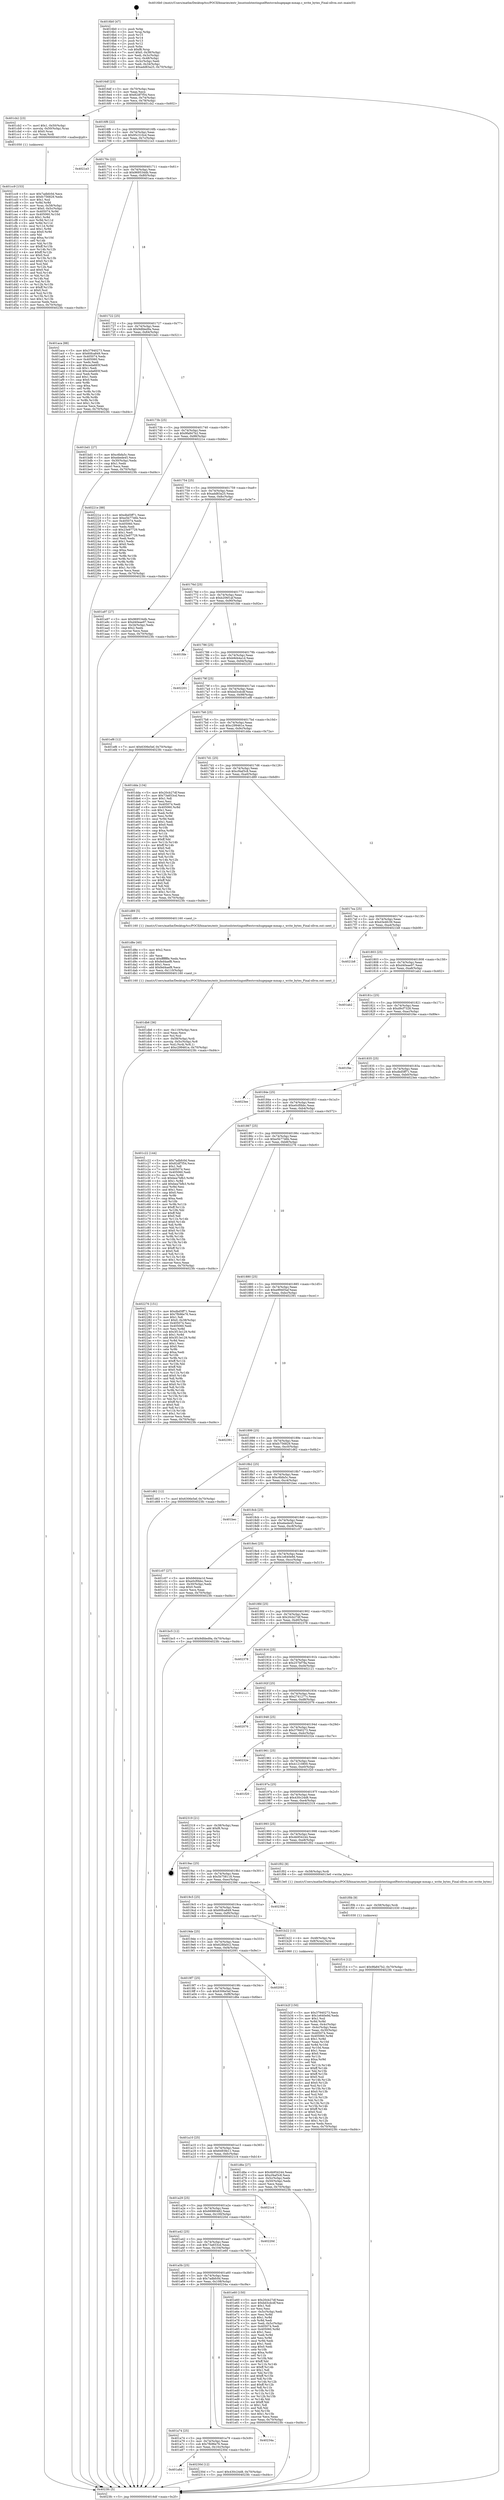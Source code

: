 digraph "0x4016b0" {
  label = "0x4016b0 (/mnt/c/Users/mathe/Desktop/tcc/POCII/binaries/extr_linuxtoolstestingselftestsvmhugepage-mmap.c_write_bytes_Final-ollvm.out::main(0))"
  labelloc = "t"
  node[shape=record]

  Entry [label="",width=0.3,height=0.3,shape=circle,fillcolor=black,style=filled]
  "0x4016df" [label="{
     0x4016df [23]\l
     | [instrs]\l
     &nbsp;&nbsp;0x4016df \<+3\>: mov -0x70(%rbp),%eax\l
     &nbsp;&nbsp;0x4016e2 \<+2\>: mov %eax,%ecx\l
     &nbsp;&nbsp;0x4016e4 \<+6\>: sub $0x82df7f54,%ecx\l
     &nbsp;&nbsp;0x4016ea \<+3\>: mov %eax,-0x74(%rbp)\l
     &nbsp;&nbsp;0x4016ed \<+3\>: mov %ecx,-0x78(%rbp)\l
     &nbsp;&nbsp;0x4016f0 \<+6\>: je 0000000000401cb2 \<main+0x602\>\l
  }"]
  "0x401cb2" [label="{
     0x401cb2 [23]\l
     | [instrs]\l
     &nbsp;&nbsp;0x401cb2 \<+7\>: movl $0x1,-0x50(%rbp)\l
     &nbsp;&nbsp;0x401cb9 \<+4\>: movslq -0x50(%rbp),%rax\l
     &nbsp;&nbsp;0x401cbd \<+4\>: shl $0x0,%rax\l
     &nbsp;&nbsp;0x401cc1 \<+3\>: mov %rax,%rdi\l
     &nbsp;&nbsp;0x401cc4 \<+5\>: call 0000000000401050 \<malloc@plt\>\l
     | [calls]\l
     &nbsp;&nbsp;0x401050 \{1\} (unknown)\l
  }"]
  "0x4016f6" [label="{
     0x4016f6 [22]\l
     | [instrs]\l
     &nbsp;&nbsp;0x4016f6 \<+5\>: jmp 00000000004016fb \<main+0x4b\>\l
     &nbsp;&nbsp;0x4016fb \<+3\>: mov -0x74(%rbp),%eax\l
     &nbsp;&nbsp;0x4016fe \<+5\>: sub $0x95c310cd,%eax\l
     &nbsp;&nbsp;0x401703 \<+3\>: mov %eax,-0x7c(%rbp)\l
     &nbsp;&nbsp;0x401706 \<+6\>: je 00000000004021e3 \<main+0xb33\>\l
  }"]
  Exit [label="",width=0.3,height=0.3,shape=circle,fillcolor=black,style=filled,peripheries=2]
  "0x4021e3" [label="{
     0x4021e3\l
  }", style=dashed]
  "0x40170c" [label="{
     0x40170c [22]\l
     | [instrs]\l
     &nbsp;&nbsp;0x40170c \<+5\>: jmp 0000000000401711 \<main+0x61\>\l
     &nbsp;&nbsp;0x401711 \<+3\>: mov -0x74(%rbp),%eax\l
     &nbsp;&nbsp;0x401714 \<+5\>: sub $0x969534db,%eax\l
     &nbsp;&nbsp;0x401719 \<+3\>: mov %eax,-0x80(%rbp)\l
     &nbsp;&nbsp;0x40171c \<+6\>: je 0000000000401aca \<main+0x41a\>\l
  }"]
  "0x401a8d" [label="{
     0x401a8d\l
  }", style=dashed]
  "0x401aca" [label="{
     0x401aca [88]\l
     | [instrs]\l
     &nbsp;&nbsp;0x401aca \<+5\>: mov $0x37940273,%eax\l
     &nbsp;&nbsp;0x401acf \<+5\>: mov $0x60fca849,%ecx\l
     &nbsp;&nbsp;0x401ad4 \<+7\>: mov 0x405074,%edx\l
     &nbsp;&nbsp;0x401adb \<+7\>: mov 0x405060,%esi\l
     &nbsp;&nbsp;0x401ae2 \<+2\>: mov %edx,%edi\l
     &nbsp;&nbsp;0x401ae4 \<+6\>: add $0xceda665f,%edi\l
     &nbsp;&nbsp;0x401aea \<+3\>: sub $0x1,%edi\l
     &nbsp;&nbsp;0x401aed \<+6\>: sub $0xceda665f,%edi\l
     &nbsp;&nbsp;0x401af3 \<+3\>: imul %edi,%edx\l
     &nbsp;&nbsp;0x401af6 \<+3\>: and $0x1,%edx\l
     &nbsp;&nbsp;0x401af9 \<+3\>: cmp $0x0,%edx\l
     &nbsp;&nbsp;0x401afc \<+4\>: sete %r8b\l
     &nbsp;&nbsp;0x401b00 \<+3\>: cmp $0xa,%esi\l
     &nbsp;&nbsp;0x401b03 \<+4\>: setl %r9b\l
     &nbsp;&nbsp;0x401b07 \<+3\>: mov %r8b,%r10b\l
     &nbsp;&nbsp;0x401b0a \<+3\>: and %r9b,%r10b\l
     &nbsp;&nbsp;0x401b0d \<+3\>: xor %r9b,%r8b\l
     &nbsp;&nbsp;0x401b10 \<+3\>: or %r8b,%r10b\l
     &nbsp;&nbsp;0x401b13 \<+4\>: test $0x1,%r10b\l
     &nbsp;&nbsp;0x401b17 \<+3\>: cmovne %ecx,%eax\l
     &nbsp;&nbsp;0x401b1a \<+3\>: mov %eax,-0x70(%rbp)\l
     &nbsp;&nbsp;0x401b1d \<+5\>: jmp 00000000004023fc \<main+0xd4c\>\l
  }"]
  "0x401722" [label="{
     0x401722 [25]\l
     | [instrs]\l
     &nbsp;&nbsp;0x401722 \<+5\>: jmp 0000000000401727 \<main+0x77\>\l
     &nbsp;&nbsp;0x401727 \<+3\>: mov -0x74(%rbp),%eax\l
     &nbsp;&nbsp;0x40172a \<+5\>: sub $0x9dfded9a,%eax\l
     &nbsp;&nbsp;0x40172f \<+6\>: mov %eax,-0x84(%rbp)\l
     &nbsp;&nbsp;0x401735 \<+6\>: je 0000000000401bd1 \<main+0x521\>\l
  }"]
  "0x40230d" [label="{
     0x40230d [12]\l
     | [instrs]\l
     &nbsp;&nbsp;0x40230d \<+7\>: movl $0x430c24d8,-0x70(%rbp)\l
     &nbsp;&nbsp;0x402314 \<+5\>: jmp 00000000004023fc \<main+0xd4c\>\l
  }"]
  "0x401bd1" [label="{
     0x401bd1 [27]\l
     | [instrs]\l
     &nbsp;&nbsp;0x401bd1 \<+5\>: mov $0xc6bfa5c,%eax\l
     &nbsp;&nbsp;0x401bd6 \<+5\>: mov $0xebede45,%ecx\l
     &nbsp;&nbsp;0x401bdb \<+3\>: mov -0x30(%rbp),%edx\l
     &nbsp;&nbsp;0x401bde \<+3\>: cmp $0x1,%edx\l
     &nbsp;&nbsp;0x401be1 \<+3\>: cmovl %ecx,%eax\l
     &nbsp;&nbsp;0x401be4 \<+3\>: mov %eax,-0x70(%rbp)\l
     &nbsp;&nbsp;0x401be7 \<+5\>: jmp 00000000004023fc \<main+0xd4c\>\l
  }"]
  "0x40173b" [label="{
     0x40173b [25]\l
     | [instrs]\l
     &nbsp;&nbsp;0x40173b \<+5\>: jmp 0000000000401740 \<main+0x90\>\l
     &nbsp;&nbsp;0x401740 \<+3\>: mov -0x74(%rbp),%eax\l
     &nbsp;&nbsp;0x401743 \<+5\>: sub $0x9fa847b2,%eax\l
     &nbsp;&nbsp;0x401748 \<+6\>: mov %eax,-0x88(%rbp)\l
     &nbsp;&nbsp;0x40174e \<+6\>: je 000000000040221e \<main+0xb6e\>\l
  }"]
  "0x401a74" [label="{
     0x401a74 [25]\l
     | [instrs]\l
     &nbsp;&nbsp;0x401a74 \<+5\>: jmp 0000000000401a79 \<main+0x3c9\>\l
     &nbsp;&nbsp;0x401a79 \<+3\>: mov -0x74(%rbp),%eax\l
     &nbsp;&nbsp;0x401a7c \<+5\>: sub $0x7fb96e76,%eax\l
     &nbsp;&nbsp;0x401a81 \<+6\>: mov %eax,-0x10c(%rbp)\l
     &nbsp;&nbsp;0x401a87 \<+6\>: je 000000000040230d \<main+0xc5d\>\l
  }"]
  "0x40221e" [label="{
     0x40221e [88]\l
     | [instrs]\l
     &nbsp;&nbsp;0x40221e \<+5\>: mov $0xdbd5ff71,%eax\l
     &nbsp;&nbsp;0x402223 \<+5\>: mov $0xe5b7746b,%ecx\l
     &nbsp;&nbsp;0x402228 \<+7\>: mov 0x405074,%edx\l
     &nbsp;&nbsp;0x40222f \<+7\>: mov 0x405060,%esi\l
     &nbsp;&nbsp;0x402236 \<+2\>: mov %edx,%edi\l
     &nbsp;&nbsp;0x402238 \<+6\>: sub $0x23e97729,%edi\l
     &nbsp;&nbsp;0x40223e \<+3\>: sub $0x1,%edi\l
     &nbsp;&nbsp;0x402241 \<+6\>: add $0x23e97729,%edi\l
     &nbsp;&nbsp;0x402247 \<+3\>: imul %edi,%edx\l
     &nbsp;&nbsp;0x40224a \<+3\>: and $0x1,%edx\l
     &nbsp;&nbsp;0x40224d \<+3\>: cmp $0x0,%edx\l
     &nbsp;&nbsp;0x402250 \<+4\>: sete %r8b\l
     &nbsp;&nbsp;0x402254 \<+3\>: cmp $0xa,%esi\l
     &nbsp;&nbsp;0x402257 \<+4\>: setl %r9b\l
     &nbsp;&nbsp;0x40225b \<+3\>: mov %r8b,%r10b\l
     &nbsp;&nbsp;0x40225e \<+3\>: and %r9b,%r10b\l
     &nbsp;&nbsp;0x402261 \<+3\>: xor %r9b,%r8b\l
     &nbsp;&nbsp;0x402264 \<+3\>: or %r8b,%r10b\l
     &nbsp;&nbsp;0x402267 \<+4\>: test $0x1,%r10b\l
     &nbsp;&nbsp;0x40226b \<+3\>: cmovne %ecx,%eax\l
     &nbsp;&nbsp;0x40226e \<+3\>: mov %eax,-0x70(%rbp)\l
     &nbsp;&nbsp;0x402271 \<+5\>: jmp 00000000004023fc \<main+0xd4c\>\l
  }"]
  "0x401754" [label="{
     0x401754 [25]\l
     | [instrs]\l
     &nbsp;&nbsp;0x401754 \<+5\>: jmp 0000000000401759 \<main+0xa9\>\l
     &nbsp;&nbsp;0x401759 \<+3\>: mov -0x74(%rbp),%eax\l
     &nbsp;&nbsp;0x40175c \<+5\>: sub $0xadd83a25,%eax\l
     &nbsp;&nbsp;0x401761 \<+6\>: mov %eax,-0x8c(%rbp)\l
     &nbsp;&nbsp;0x401767 \<+6\>: je 0000000000401a97 \<main+0x3e7\>\l
  }"]
  "0x40234a" [label="{
     0x40234a\l
  }", style=dashed]
  "0x401a97" [label="{
     0x401a97 [27]\l
     | [instrs]\l
     &nbsp;&nbsp;0x401a97 \<+5\>: mov $0x969534db,%eax\l
     &nbsp;&nbsp;0x401a9c \<+5\>: mov $0xd40eae97,%ecx\l
     &nbsp;&nbsp;0x401aa1 \<+3\>: mov -0x34(%rbp),%edx\l
     &nbsp;&nbsp;0x401aa4 \<+3\>: cmp $0x2,%edx\l
     &nbsp;&nbsp;0x401aa7 \<+3\>: cmovne %ecx,%eax\l
     &nbsp;&nbsp;0x401aaa \<+3\>: mov %eax,-0x70(%rbp)\l
     &nbsp;&nbsp;0x401aad \<+5\>: jmp 00000000004023fc \<main+0xd4c\>\l
  }"]
  "0x40176d" [label="{
     0x40176d [25]\l
     | [instrs]\l
     &nbsp;&nbsp;0x40176d \<+5\>: jmp 0000000000401772 \<main+0xc2\>\l
     &nbsp;&nbsp;0x401772 \<+3\>: mov -0x74(%rbp),%eax\l
     &nbsp;&nbsp;0x401775 \<+5\>: sub $0xb206f1af,%eax\l
     &nbsp;&nbsp;0x40177a \<+6\>: mov %eax,-0x90(%rbp)\l
     &nbsp;&nbsp;0x401780 \<+6\>: je 0000000000401fde \<main+0x92e\>\l
  }"]
  "0x4023fc" [label="{
     0x4023fc [5]\l
     | [instrs]\l
     &nbsp;&nbsp;0x4023fc \<+5\>: jmp 00000000004016df \<main+0x2f\>\l
  }"]
  "0x4016b0" [label="{
     0x4016b0 [47]\l
     | [instrs]\l
     &nbsp;&nbsp;0x4016b0 \<+1\>: push %rbp\l
     &nbsp;&nbsp;0x4016b1 \<+3\>: mov %rsp,%rbp\l
     &nbsp;&nbsp;0x4016b4 \<+2\>: push %r15\l
     &nbsp;&nbsp;0x4016b6 \<+2\>: push %r14\l
     &nbsp;&nbsp;0x4016b8 \<+2\>: push %r13\l
     &nbsp;&nbsp;0x4016ba \<+2\>: push %r12\l
     &nbsp;&nbsp;0x4016bc \<+1\>: push %rbx\l
     &nbsp;&nbsp;0x4016bd \<+7\>: sub $0xf8,%rsp\l
     &nbsp;&nbsp;0x4016c4 \<+7\>: movl $0x0,-0x38(%rbp)\l
     &nbsp;&nbsp;0x4016cb \<+3\>: mov %edi,-0x3c(%rbp)\l
     &nbsp;&nbsp;0x4016ce \<+4\>: mov %rsi,-0x48(%rbp)\l
     &nbsp;&nbsp;0x4016d2 \<+3\>: mov -0x3c(%rbp),%edi\l
     &nbsp;&nbsp;0x4016d5 \<+3\>: mov %edi,-0x34(%rbp)\l
     &nbsp;&nbsp;0x4016d8 \<+7\>: movl $0xadd83a25,-0x70(%rbp)\l
  }"]
  "0x401f14" [label="{
     0x401f14 [12]\l
     | [instrs]\l
     &nbsp;&nbsp;0x401f14 \<+7\>: movl $0x9fa847b2,-0x70(%rbp)\l
     &nbsp;&nbsp;0x401f1b \<+5\>: jmp 00000000004023fc \<main+0xd4c\>\l
  }"]
  "0x401fde" [label="{
     0x401fde\l
  }", style=dashed]
  "0x401786" [label="{
     0x401786 [25]\l
     | [instrs]\l
     &nbsp;&nbsp;0x401786 \<+5\>: jmp 000000000040178b \<main+0xdb\>\l
     &nbsp;&nbsp;0x40178b \<+3\>: mov -0x74(%rbp),%eax\l
     &nbsp;&nbsp;0x40178e \<+5\>: sub $0xb9d44a1d,%eax\l
     &nbsp;&nbsp;0x401793 \<+6\>: mov %eax,-0x94(%rbp)\l
     &nbsp;&nbsp;0x401799 \<+6\>: je 0000000000402201 \<main+0xb51\>\l
  }"]
  "0x401f0b" [label="{
     0x401f0b [9]\l
     | [instrs]\l
     &nbsp;&nbsp;0x401f0b \<+4\>: mov -0x58(%rbp),%rdi\l
     &nbsp;&nbsp;0x401f0f \<+5\>: call 0000000000401030 \<free@plt\>\l
     | [calls]\l
     &nbsp;&nbsp;0x401030 \{1\} (unknown)\l
  }"]
  "0x402201" [label="{
     0x402201\l
  }", style=dashed]
  "0x40179f" [label="{
     0x40179f [25]\l
     | [instrs]\l
     &nbsp;&nbsp;0x40179f \<+5\>: jmp 00000000004017a4 \<main+0xf4\>\l
     &nbsp;&nbsp;0x4017a4 \<+3\>: mov -0x74(%rbp),%eax\l
     &nbsp;&nbsp;0x4017a7 \<+5\>: sub $0xbd3cdcdf,%eax\l
     &nbsp;&nbsp;0x4017ac \<+6\>: mov %eax,-0x98(%rbp)\l
     &nbsp;&nbsp;0x4017b2 \<+6\>: je 0000000000401ef6 \<main+0x846\>\l
  }"]
  "0x401a5b" [label="{
     0x401a5b [25]\l
     | [instrs]\l
     &nbsp;&nbsp;0x401a5b \<+5\>: jmp 0000000000401a60 \<main+0x3b0\>\l
     &nbsp;&nbsp;0x401a60 \<+3\>: mov -0x74(%rbp),%eax\l
     &nbsp;&nbsp;0x401a63 \<+5\>: sub $0x7adbfc0d,%eax\l
     &nbsp;&nbsp;0x401a68 \<+6\>: mov %eax,-0x108(%rbp)\l
     &nbsp;&nbsp;0x401a6e \<+6\>: je 000000000040234a \<main+0xc9a\>\l
  }"]
  "0x401ef6" [label="{
     0x401ef6 [12]\l
     | [instrs]\l
     &nbsp;&nbsp;0x401ef6 \<+7\>: movl $0x6306e5ef,-0x70(%rbp)\l
     &nbsp;&nbsp;0x401efd \<+5\>: jmp 00000000004023fc \<main+0xd4c\>\l
  }"]
  "0x4017b8" [label="{
     0x4017b8 [25]\l
     | [instrs]\l
     &nbsp;&nbsp;0x4017b8 \<+5\>: jmp 00000000004017bd \<main+0x10d\>\l
     &nbsp;&nbsp;0x4017bd \<+3\>: mov -0x74(%rbp),%eax\l
     &nbsp;&nbsp;0x4017c0 \<+5\>: sub $0xc299461e,%eax\l
     &nbsp;&nbsp;0x4017c5 \<+6\>: mov %eax,-0x9c(%rbp)\l
     &nbsp;&nbsp;0x4017cb \<+6\>: je 0000000000401dda \<main+0x72a\>\l
  }"]
  "0x401e60" [label="{
     0x401e60 [150]\l
     | [instrs]\l
     &nbsp;&nbsp;0x401e60 \<+5\>: mov $0x20cb27df,%eax\l
     &nbsp;&nbsp;0x401e65 \<+5\>: mov $0xbd3cdcdf,%ecx\l
     &nbsp;&nbsp;0x401e6a \<+2\>: mov $0x1,%dl\l
     &nbsp;&nbsp;0x401e6c \<+2\>: xor %esi,%esi\l
     &nbsp;&nbsp;0x401e6e \<+3\>: mov -0x5c(%rbp),%edi\l
     &nbsp;&nbsp;0x401e71 \<+3\>: mov %esi,%r8d\l
     &nbsp;&nbsp;0x401e74 \<+4\>: sub $0x1,%r8d\l
     &nbsp;&nbsp;0x401e78 \<+3\>: sub %r8d,%edi\l
     &nbsp;&nbsp;0x401e7b \<+3\>: mov %edi,-0x5c(%rbp)\l
     &nbsp;&nbsp;0x401e7e \<+7\>: mov 0x405074,%edi\l
     &nbsp;&nbsp;0x401e85 \<+8\>: mov 0x405060,%r8d\l
     &nbsp;&nbsp;0x401e8d \<+3\>: sub $0x1,%esi\l
     &nbsp;&nbsp;0x401e90 \<+3\>: mov %edi,%r9d\l
     &nbsp;&nbsp;0x401e93 \<+3\>: add %esi,%r9d\l
     &nbsp;&nbsp;0x401e96 \<+4\>: imul %r9d,%edi\l
     &nbsp;&nbsp;0x401e9a \<+3\>: and $0x1,%edi\l
     &nbsp;&nbsp;0x401e9d \<+3\>: cmp $0x0,%edi\l
     &nbsp;&nbsp;0x401ea0 \<+4\>: sete %r10b\l
     &nbsp;&nbsp;0x401ea4 \<+4\>: cmp $0xa,%r8d\l
     &nbsp;&nbsp;0x401ea8 \<+4\>: setl %r11b\l
     &nbsp;&nbsp;0x401eac \<+3\>: mov %r10b,%bl\l
     &nbsp;&nbsp;0x401eaf \<+3\>: xor $0xff,%bl\l
     &nbsp;&nbsp;0x401eb2 \<+3\>: mov %r11b,%r14b\l
     &nbsp;&nbsp;0x401eb5 \<+4\>: xor $0xff,%r14b\l
     &nbsp;&nbsp;0x401eb9 \<+3\>: xor $0x1,%dl\l
     &nbsp;&nbsp;0x401ebc \<+3\>: mov %bl,%r15b\l
     &nbsp;&nbsp;0x401ebf \<+4\>: and $0xff,%r15b\l
     &nbsp;&nbsp;0x401ec3 \<+3\>: and %dl,%r10b\l
     &nbsp;&nbsp;0x401ec6 \<+3\>: mov %r14b,%r12b\l
     &nbsp;&nbsp;0x401ec9 \<+4\>: and $0xff,%r12b\l
     &nbsp;&nbsp;0x401ecd \<+3\>: and %dl,%r11b\l
     &nbsp;&nbsp;0x401ed0 \<+3\>: or %r10b,%r15b\l
     &nbsp;&nbsp;0x401ed3 \<+3\>: or %r11b,%r12b\l
     &nbsp;&nbsp;0x401ed6 \<+3\>: xor %r12b,%r15b\l
     &nbsp;&nbsp;0x401ed9 \<+3\>: or %r14b,%bl\l
     &nbsp;&nbsp;0x401edc \<+3\>: xor $0xff,%bl\l
     &nbsp;&nbsp;0x401edf \<+3\>: or $0x1,%dl\l
     &nbsp;&nbsp;0x401ee2 \<+2\>: and %dl,%bl\l
     &nbsp;&nbsp;0x401ee4 \<+3\>: or %bl,%r15b\l
     &nbsp;&nbsp;0x401ee7 \<+4\>: test $0x1,%r15b\l
     &nbsp;&nbsp;0x401eeb \<+3\>: cmovne %ecx,%eax\l
     &nbsp;&nbsp;0x401eee \<+3\>: mov %eax,-0x70(%rbp)\l
     &nbsp;&nbsp;0x401ef1 \<+5\>: jmp 00000000004023fc \<main+0xd4c\>\l
  }"]
  "0x401dda" [label="{
     0x401dda [134]\l
     | [instrs]\l
     &nbsp;&nbsp;0x401dda \<+5\>: mov $0x20cb27df,%eax\l
     &nbsp;&nbsp;0x401ddf \<+5\>: mov $0x73a653cd,%ecx\l
     &nbsp;&nbsp;0x401de4 \<+2\>: mov $0x1,%dl\l
     &nbsp;&nbsp;0x401de6 \<+2\>: xor %esi,%esi\l
     &nbsp;&nbsp;0x401de8 \<+7\>: mov 0x405074,%edi\l
     &nbsp;&nbsp;0x401def \<+8\>: mov 0x405060,%r8d\l
     &nbsp;&nbsp;0x401df7 \<+3\>: sub $0x1,%esi\l
     &nbsp;&nbsp;0x401dfa \<+3\>: mov %edi,%r9d\l
     &nbsp;&nbsp;0x401dfd \<+3\>: add %esi,%r9d\l
     &nbsp;&nbsp;0x401e00 \<+4\>: imul %r9d,%edi\l
     &nbsp;&nbsp;0x401e04 \<+3\>: and $0x1,%edi\l
     &nbsp;&nbsp;0x401e07 \<+3\>: cmp $0x0,%edi\l
     &nbsp;&nbsp;0x401e0a \<+4\>: sete %r10b\l
     &nbsp;&nbsp;0x401e0e \<+4\>: cmp $0xa,%r8d\l
     &nbsp;&nbsp;0x401e12 \<+4\>: setl %r11b\l
     &nbsp;&nbsp;0x401e16 \<+3\>: mov %r10b,%bl\l
     &nbsp;&nbsp;0x401e19 \<+3\>: xor $0xff,%bl\l
     &nbsp;&nbsp;0x401e1c \<+3\>: mov %r11b,%r14b\l
     &nbsp;&nbsp;0x401e1f \<+4\>: xor $0xff,%r14b\l
     &nbsp;&nbsp;0x401e23 \<+3\>: xor $0x0,%dl\l
     &nbsp;&nbsp;0x401e26 \<+3\>: mov %bl,%r15b\l
     &nbsp;&nbsp;0x401e29 \<+4\>: and $0x0,%r15b\l
     &nbsp;&nbsp;0x401e2d \<+3\>: and %dl,%r10b\l
     &nbsp;&nbsp;0x401e30 \<+3\>: mov %r14b,%r12b\l
     &nbsp;&nbsp;0x401e33 \<+4\>: and $0x0,%r12b\l
     &nbsp;&nbsp;0x401e37 \<+3\>: and %dl,%r11b\l
     &nbsp;&nbsp;0x401e3a \<+3\>: or %r10b,%r15b\l
     &nbsp;&nbsp;0x401e3d \<+3\>: or %r11b,%r12b\l
     &nbsp;&nbsp;0x401e40 \<+3\>: xor %r12b,%r15b\l
     &nbsp;&nbsp;0x401e43 \<+3\>: or %r14b,%bl\l
     &nbsp;&nbsp;0x401e46 \<+3\>: xor $0xff,%bl\l
     &nbsp;&nbsp;0x401e49 \<+3\>: or $0x0,%dl\l
     &nbsp;&nbsp;0x401e4c \<+2\>: and %dl,%bl\l
     &nbsp;&nbsp;0x401e4e \<+3\>: or %bl,%r15b\l
     &nbsp;&nbsp;0x401e51 \<+4\>: test $0x1,%r15b\l
     &nbsp;&nbsp;0x401e55 \<+3\>: cmovne %ecx,%eax\l
     &nbsp;&nbsp;0x401e58 \<+3\>: mov %eax,-0x70(%rbp)\l
     &nbsp;&nbsp;0x401e5b \<+5\>: jmp 00000000004023fc \<main+0xd4c\>\l
  }"]
  "0x4017d1" [label="{
     0x4017d1 [25]\l
     | [instrs]\l
     &nbsp;&nbsp;0x4017d1 \<+5\>: jmp 00000000004017d6 \<main+0x126\>\l
     &nbsp;&nbsp;0x4017d6 \<+3\>: mov -0x74(%rbp),%eax\l
     &nbsp;&nbsp;0x4017d9 \<+5\>: sub $0xcf4af3c8,%eax\l
     &nbsp;&nbsp;0x4017de \<+6\>: mov %eax,-0xa0(%rbp)\l
     &nbsp;&nbsp;0x4017e4 \<+6\>: je 0000000000401d89 \<main+0x6d9\>\l
  }"]
  "0x401a42" [label="{
     0x401a42 [25]\l
     | [instrs]\l
     &nbsp;&nbsp;0x401a42 \<+5\>: jmp 0000000000401a47 \<main+0x397\>\l
     &nbsp;&nbsp;0x401a47 \<+3\>: mov -0x74(%rbp),%eax\l
     &nbsp;&nbsp;0x401a4a \<+5\>: sub $0x73a653cd,%eax\l
     &nbsp;&nbsp;0x401a4f \<+6\>: mov %eax,-0x104(%rbp)\l
     &nbsp;&nbsp;0x401a55 \<+6\>: je 0000000000401e60 \<main+0x7b0\>\l
  }"]
  "0x401d89" [label="{
     0x401d89 [5]\l
     | [instrs]\l
     &nbsp;&nbsp;0x401d89 \<+5\>: call 0000000000401160 \<next_i\>\l
     | [calls]\l
     &nbsp;&nbsp;0x401160 \{1\} (/mnt/c/Users/mathe/Desktop/tcc/POCII/binaries/extr_linuxtoolstestingselftestsvmhugepage-mmap.c_write_bytes_Final-ollvm.out::next_i)\l
  }"]
  "0x4017ea" [label="{
     0x4017ea [25]\l
     | [instrs]\l
     &nbsp;&nbsp;0x4017ea \<+5\>: jmp 00000000004017ef \<main+0x13f\>\l
     &nbsp;&nbsp;0x4017ef \<+3\>: mov -0x74(%rbp),%eax\l
     &nbsp;&nbsp;0x4017f2 \<+5\>: sub $0xd3e4fc39,%eax\l
     &nbsp;&nbsp;0x4017f7 \<+6\>: mov %eax,-0xa4(%rbp)\l
     &nbsp;&nbsp;0x4017fd \<+6\>: je 00000000004021b8 \<main+0xb08\>\l
  }"]
  "0x40220d" [label="{
     0x40220d\l
  }", style=dashed]
  "0x4021b8" [label="{
     0x4021b8\l
  }", style=dashed]
  "0x401803" [label="{
     0x401803 [25]\l
     | [instrs]\l
     &nbsp;&nbsp;0x401803 \<+5\>: jmp 0000000000401808 \<main+0x158\>\l
     &nbsp;&nbsp;0x401808 \<+3\>: mov -0x74(%rbp),%eax\l
     &nbsp;&nbsp;0x40180b \<+5\>: sub $0xd40eae97,%eax\l
     &nbsp;&nbsp;0x401810 \<+6\>: mov %eax,-0xa8(%rbp)\l
     &nbsp;&nbsp;0x401816 \<+6\>: je 0000000000401ab2 \<main+0x402\>\l
  }"]
  "0x401a29" [label="{
     0x401a29 [25]\l
     | [instrs]\l
     &nbsp;&nbsp;0x401a29 \<+5\>: jmp 0000000000401a2e \<main+0x37e\>\l
     &nbsp;&nbsp;0x401a2e \<+3\>: mov -0x74(%rbp),%eax\l
     &nbsp;&nbsp;0x401a31 \<+5\>: sub $0x66980482,%eax\l
     &nbsp;&nbsp;0x401a36 \<+6\>: mov %eax,-0x100(%rbp)\l
     &nbsp;&nbsp;0x401a3c \<+6\>: je 000000000040220d \<main+0xb5d\>\l
  }"]
  "0x401ab2" [label="{
     0x401ab2\l
  }", style=dashed]
  "0x40181c" [label="{
     0x40181c [25]\l
     | [instrs]\l
     &nbsp;&nbsp;0x40181c \<+5\>: jmp 0000000000401821 \<main+0x171\>\l
     &nbsp;&nbsp;0x401821 \<+3\>: mov -0x74(%rbp),%eax\l
     &nbsp;&nbsp;0x401824 \<+5\>: sub $0xd9cf7328,%eax\l
     &nbsp;&nbsp;0x401829 \<+6\>: mov %eax,-0xac(%rbp)\l
     &nbsp;&nbsp;0x40182f \<+6\>: je 0000000000401f4e \<main+0x89e\>\l
  }"]
  "0x4021c4" [label="{
     0x4021c4\l
  }", style=dashed]
  "0x401f4e" [label="{
     0x401f4e\l
  }", style=dashed]
  "0x401835" [label="{
     0x401835 [25]\l
     | [instrs]\l
     &nbsp;&nbsp;0x401835 \<+5\>: jmp 000000000040183a \<main+0x18a\>\l
     &nbsp;&nbsp;0x40183a \<+3\>: mov -0x74(%rbp),%eax\l
     &nbsp;&nbsp;0x40183d \<+5\>: sub $0xdbd5ff71,%eax\l
     &nbsp;&nbsp;0x401842 \<+6\>: mov %eax,-0xb0(%rbp)\l
     &nbsp;&nbsp;0x401848 \<+6\>: je 00000000004023ee \<main+0xd3e\>\l
  }"]
  "0x401db6" [label="{
     0x401db6 [36]\l
     | [instrs]\l
     &nbsp;&nbsp;0x401db6 \<+6\>: mov -0x110(%rbp),%ecx\l
     &nbsp;&nbsp;0x401dbc \<+3\>: imul %eax,%ecx\l
     &nbsp;&nbsp;0x401dbf \<+3\>: mov %cl,%sil\l
     &nbsp;&nbsp;0x401dc2 \<+4\>: mov -0x58(%rbp),%rdi\l
     &nbsp;&nbsp;0x401dc6 \<+4\>: movslq -0x5c(%rbp),%r8\l
     &nbsp;&nbsp;0x401dca \<+4\>: mov %sil,(%rdi,%r8,1)\l
     &nbsp;&nbsp;0x401dce \<+7\>: movl $0xc299461e,-0x70(%rbp)\l
     &nbsp;&nbsp;0x401dd5 \<+5\>: jmp 00000000004023fc \<main+0xd4c\>\l
  }"]
  "0x4023ee" [label="{
     0x4023ee\l
  }", style=dashed]
  "0x40184e" [label="{
     0x40184e [25]\l
     | [instrs]\l
     &nbsp;&nbsp;0x40184e \<+5\>: jmp 0000000000401853 \<main+0x1a3\>\l
     &nbsp;&nbsp;0x401853 \<+3\>: mov -0x74(%rbp),%eax\l
     &nbsp;&nbsp;0x401856 \<+5\>: sub $0xe0cf0bbc,%eax\l
     &nbsp;&nbsp;0x40185b \<+6\>: mov %eax,-0xb4(%rbp)\l
     &nbsp;&nbsp;0x401861 \<+6\>: je 0000000000401c22 \<main+0x572\>\l
  }"]
  "0x401d8e" [label="{
     0x401d8e [40]\l
     | [instrs]\l
     &nbsp;&nbsp;0x401d8e \<+5\>: mov $0x2,%ecx\l
     &nbsp;&nbsp;0x401d93 \<+1\>: cltd\l
     &nbsp;&nbsp;0x401d94 \<+2\>: idiv %ecx\l
     &nbsp;&nbsp;0x401d96 \<+6\>: imul $0xfffffffe,%edx,%ecx\l
     &nbsp;&nbsp;0x401d9c \<+6\>: sub $0xfed4aef8,%ecx\l
     &nbsp;&nbsp;0x401da2 \<+3\>: add $0x1,%ecx\l
     &nbsp;&nbsp;0x401da5 \<+6\>: add $0xfed4aef8,%ecx\l
     &nbsp;&nbsp;0x401dab \<+6\>: mov %ecx,-0x110(%rbp)\l
     &nbsp;&nbsp;0x401db1 \<+5\>: call 0000000000401160 \<next_i\>\l
     | [calls]\l
     &nbsp;&nbsp;0x401160 \{1\} (/mnt/c/Users/mathe/Desktop/tcc/POCII/binaries/extr_linuxtoolstestingselftestsvmhugepage-mmap.c_write_bytes_Final-ollvm.out::next_i)\l
  }"]
  "0x401c22" [label="{
     0x401c22 [144]\l
     | [instrs]\l
     &nbsp;&nbsp;0x401c22 \<+5\>: mov $0x7adbfc0d,%eax\l
     &nbsp;&nbsp;0x401c27 \<+5\>: mov $0x82df7f54,%ecx\l
     &nbsp;&nbsp;0x401c2c \<+2\>: mov $0x1,%dl\l
     &nbsp;&nbsp;0x401c2e \<+7\>: mov 0x405074,%esi\l
     &nbsp;&nbsp;0x401c35 \<+7\>: mov 0x405060,%edi\l
     &nbsp;&nbsp;0x401c3c \<+3\>: mov %esi,%r8d\l
     &nbsp;&nbsp;0x401c3f \<+7\>: sub $0xbea7bfb3,%r8d\l
     &nbsp;&nbsp;0x401c46 \<+4\>: sub $0x1,%r8d\l
     &nbsp;&nbsp;0x401c4a \<+7\>: add $0xbea7bfb3,%r8d\l
     &nbsp;&nbsp;0x401c51 \<+4\>: imul %r8d,%esi\l
     &nbsp;&nbsp;0x401c55 \<+3\>: and $0x1,%esi\l
     &nbsp;&nbsp;0x401c58 \<+3\>: cmp $0x0,%esi\l
     &nbsp;&nbsp;0x401c5b \<+4\>: sete %r9b\l
     &nbsp;&nbsp;0x401c5f \<+3\>: cmp $0xa,%edi\l
     &nbsp;&nbsp;0x401c62 \<+4\>: setl %r10b\l
     &nbsp;&nbsp;0x401c66 \<+3\>: mov %r9b,%r11b\l
     &nbsp;&nbsp;0x401c69 \<+4\>: xor $0xff,%r11b\l
     &nbsp;&nbsp;0x401c6d \<+3\>: mov %r10b,%bl\l
     &nbsp;&nbsp;0x401c70 \<+3\>: xor $0xff,%bl\l
     &nbsp;&nbsp;0x401c73 \<+3\>: xor $0x0,%dl\l
     &nbsp;&nbsp;0x401c76 \<+3\>: mov %r11b,%r14b\l
     &nbsp;&nbsp;0x401c79 \<+4\>: and $0x0,%r14b\l
     &nbsp;&nbsp;0x401c7d \<+3\>: and %dl,%r9b\l
     &nbsp;&nbsp;0x401c80 \<+3\>: mov %bl,%r15b\l
     &nbsp;&nbsp;0x401c83 \<+4\>: and $0x0,%r15b\l
     &nbsp;&nbsp;0x401c87 \<+3\>: and %dl,%r10b\l
     &nbsp;&nbsp;0x401c8a \<+3\>: or %r9b,%r14b\l
     &nbsp;&nbsp;0x401c8d \<+3\>: or %r10b,%r15b\l
     &nbsp;&nbsp;0x401c90 \<+3\>: xor %r15b,%r14b\l
     &nbsp;&nbsp;0x401c93 \<+3\>: or %bl,%r11b\l
     &nbsp;&nbsp;0x401c96 \<+4\>: xor $0xff,%r11b\l
     &nbsp;&nbsp;0x401c9a \<+3\>: or $0x0,%dl\l
     &nbsp;&nbsp;0x401c9d \<+3\>: and %dl,%r11b\l
     &nbsp;&nbsp;0x401ca0 \<+3\>: or %r11b,%r14b\l
     &nbsp;&nbsp;0x401ca3 \<+4\>: test $0x1,%r14b\l
     &nbsp;&nbsp;0x401ca7 \<+3\>: cmovne %ecx,%eax\l
     &nbsp;&nbsp;0x401caa \<+3\>: mov %eax,-0x70(%rbp)\l
     &nbsp;&nbsp;0x401cad \<+5\>: jmp 00000000004023fc \<main+0xd4c\>\l
  }"]
  "0x401867" [label="{
     0x401867 [25]\l
     | [instrs]\l
     &nbsp;&nbsp;0x401867 \<+5\>: jmp 000000000040186c \<main+0x1bc\>\l
     &nbsp;&nbsp;0x40186c \<+3\>: mov -0x74(%rbp),%eax\l
     &nbsp;&nbsp;0x40186f \<+5\>: sub $0xe5b7746b,%eax\l
     &nbsp;&nbsp;0x401874 \<+6\>: mov %eax,-0xb8(%rbp)\l
     &nbsp;&nbsp;0x40187a \<+6\>: je 0000000000402276 \<main+0xbc6\>\l
  }"]
  "0x401a10" [label="{
     0x401a10 [25]\l
     | [instrs]\l
     &nbsp;&nbsp;0x401a10 \<+5\>: jmp 0000000000401a15 \<main+0x365\>\l
     &nbsp;&nbsp;0x401a15 \<+3\>: mov -0x74(%rbp),%eax\l
     &nbsp;&nbsp;0x401a18 \<+5\>: sub $0x6493fe11,%eax\l
     &nbsp;&nbsp;0x401a1d \<+6\>: mov %eax,-0xfc(%rbp)\l
     &nbsp;&nbsp;0x401a23 \<+6\>: je 00000000004021c4 \<main+0xb14\>\l
  }"]
  "0x402276" [label="{
     0x402276 [151]\l
     | [instrs]\l
     &nbsp;&nbsp;0x402276 \<+5\>: mov $0xdbd5ff71,%eax\l
     &nbsp;&nbsp;0x40227b \<+5\>: mov $0x7fb96e76,%ecx\l
     &nbsp;&nbsp;0x402280 \<+2\>: mov $0x1,%dl\l
     &nbsp;&nbsp;0x402282 \<+7\>: movl $0x0,-0x38(%rbp)\l
     &nbsp;&nbsp;0x402289 \<+7\>: mov 0x405074,%esi\l
     &nbsp;&nbsp;0x402290 \<+7\>: mov 0x405060,%edi\l
     &nbsp;&nbsp;0x402297 \<+3\>: mov %esi,%r8d\l
     &nbsp;&nbsp;0x40229a \<+7\>: sub $0x3f13e129,%r8d\l
     &nbsp;&nbsp;0x4022a1 \<+4\>: sub $0x1,%r8d\l
     &nbsp;&nbsp;0x4022a5 \<+7\>: add $0x3f13e129,%r8d\l
     &nbsp;&nbsp;0x4022ac \<+4\>: imul %r8d,%esi\l
     &nbsp;&nbsp;0x4022b0 \<+3\>: and $0x1,%esi\l
     &nbsp;&nbsp;0x4022b3 \<+3\>: cmp $0x0,%esi\l
     &nbsp;&nbsp;0x4022b6 \<+4\>: sete %r9b\l
     &nbsp;&nbsp;0x4022ba \<+3\>: cmp $0xa,%edi\l
     &nbsp;&nbsp;0x4022bd \<+4\>: setl %r10b\l
     &nbsp;&nbsp;0x4022c1 \<+3\>: mov %r9b,%r11b\l
     &nbsp;&nbsp;0x4022c4 \<+4\>: xor $0xff,%r11b\l
     &nbsp;&nbsp;0x4022c8 \<+3\>: mov %r10b,%bl\l
     &nbsp;&nbsp;0x4022cb \<+3\>: xor $0xff,%bl\l
     &nbsp;&nbsp;0x4022ce \<+3\>: xor $0x0,%dl\l
     &nbsp;&nbsp;0x4022d1 \<+3\>: mov %r11b,%r14b\l
     &nbsp;&nbsp;0x4022d4 \<+4\>: and $0x0,%r14b\l
     &nbsp;&nbsp;0x4022d8 \<+3\>: and %dl,%r9b\l
     &nbsp;&nbsp;0x4022db \<+3\>: mov %bl,%r15b\l
     &nbsp;&nbsp;0x4022de \<+4\>: and $0x0,%r15b\l
     &nbsp;&nbsp;0x4022e2 \<+3\>: and %dl,%r10b\l
     &nbsp;&nbsp;0x4022e5 \<+3\>: or %r9b,%r14b\l
     &nbsp;&nbsp;0x4022e8 \<+3\>: or %r10b,%r15b\l
     &nbsp;&nbsp;0x4022eb \<+3\>: xor %r15b,%r14b\l
     &nbsp;&nbsp;0x4022ee \<+3\>: or %bl,%r11b\l
     &nbsp;&nbsp;0x4022f1 \<+4\>: xor $0xff,%r11b\l
     &nbsp;&nbsp;0x4022f5 \<+3\>: or $0x0,%dl\l
     &nbsp;&nbsp;0x4022f8 \<+3\>: and %dl,%r11b\l
     &nbsp;&nbsp;0x4022fb \<+3\>: or %r11b,%r14b\l
     &nbsp;&nbsp;0x4022fe \<+4\>: test $0x1,%r14b\l
     &nbsp;&nbsp;0x402302 \<+3\>: cmovne %ecx,%eax\l
     &nbsp;&nbsp;0x402305 \<+3\>: mov %eax,-0x70(%rbp)\l
     &nbsp;&nbsp;0x402308 \<+5\>: jmp 00000000004023fc \<main+0xd4c\>\l
  }"]
  "0x401880" [label="{
     0x401880 [25]\l
     | [instrs]\l
     &nbsp;&nbsp;0x401880 \<+5\>: jmp 0000000000401885 \<main+0x1d5\>\l
     &nbsp;&nbsp;0x401885 \<+3\>: mov -0x74(%rbp),%eax\l
     &nbsp;&nbsp;0x401888 \<+5\>: sub $0xe99405af,%eax\l
     &nbsp;&nbsp;0x40188d \<+6\>: mov %eax,-0xbc(%rbp)\l
     &nbsp;&nbsp;0x401893 \<+6\>: je 0000000000402391 \<main+0xce1\>\l
  }"]
  "0x401d6e" [label="{
     0x401d6e [27]\l
     | [instrs]\l
     &nbsp;&nbsp;0x401d6e \<+5\>: mov $0x4b954244,%eax\l
     &nbsp;&nbsp;0x401d73 \<+5\>: mov $0xcf4af3c8,%ecx\l
     &nbsp;&nbsp;0x401d78 \<+3\>: mov -0x5c(%rbp),%edx\l
     &nbsp;&nbsp;0x401d7b \<+3\>: cmp -0x50(%rbp),%edx\l
     &nbsp;&nbsp;0x401d7e \<+3\>: cmovl %ecx,%eax\l
     &nbsp;&nbsp;0x401d81 \<+3\>: mov %eax,-0x70(%rbp)\l
     &nbsp;&nbsp;0x401d84 \<+5\>: jmp 00000000004023fc \<main+0xd4c\>\l
  }"]
  "0x402391" [label="{
     0x402391\l
  }", style=dashed]
  "0x401899" [label="{
     0x401899 [25]\l
     | [instrs]\l
     &nbsp;&nbsp;0x401899 \<+5\>: jmp 000000000040189e \<main+0x1ee\>\l
     &nbsp;&nbsp;0x40189e \<+3\>: mov -0x74(%rbp),%eax\l
     &nbsp;&nbsp;0x4018a1 \<+5\>: sub $0xfc756829,%eax\l
     &nbsp;&nbsp;0x4018a6 \<+6\>: mov %eax,-0xc0(%rbp)\l
     &nbsp;&nbsp;0x4018ac \<+6\>: je 0000000000401d62 \<main+0x6b2\>\l
  }"]
  "0x4019f7" [label="{
     0x4019f7 [25]\l
     | [instrs]\l
     &nbsp;&nbsp;0x4019f7 \<+5\>: jmp 00000000004019fc \<main+0x34c\>\l
     &nbsp;&nbsp;0x4019fc \<+3\>: mov -0x74(%rbp),%eax\l
     &nbsp;&nbsp;0x4019ff \<+5\>: sub $0x6306e5ef,%eax\l
     &nbsp;&nbsp;0x401a04 \<+6\>: mov %eax,-0xf8(%rbp)\l
     &nbsp;&nbsp;0x401a0a \<+6\>: je 0000000000401d6e \<main+0x6be\>\l
  }"]
  "0x401d62" [label="{
     0x401d62 [12]\l
     | [instrs]\l
     &nbsp;&nbsp;0x401d62 \<+7\>: movl $0x6306e5ef,-0x70(%rbp)\l
     &nbsp;&nbsp;0x401d69 \<+5\>: jmp 00000000004023fc \<main+0xd4c\>\l
  }"]
  "0x4018b2" [label="{
     0x4018b2 [25]\l
     | [instrs]\l
     &nbsp;&nbsp;0x4018b2 \<+5\>: jmp 00000000004018b7 \<main+0x207\>\l
     &nbsp;&nbsp;0x4018b7 \<+3\>: mov -0x74(%rbp),%eax\l
     &nbsp;&nbsp;0x4018ba \<+5\>: sub $0xc6bfa5c,%eax\l
     &nbsp;&nbsp;0x4018bf \<+6\>: mov %eax,-0xc4(%rbp)\l
     &nbsp;&nbsp;0x4018c5 \<+6\>: je 0000000000401bec \<main+0x53c\>\l
  }"]
  "0x402091" [label="{
     0x402091\l
  }", style=dashed]
  "0x401bec" [label="{
     0x401bec\l
  }", style=dashed]
  "0x4018cb" [label="{
     0x4018cb [25]\l
     | [instrs]\l
     &nbsp;&nbsp;0x4018cb \<+5\>: jmp 00000000004018d0 \<main+0x220\>\l
     &nbsp;&nbsp;0x4018d0 \<+3\>: mov -0x74(%rbp),%eax\l
     &nbsp;&nbsp;0x4018d3 \<+5\>: sub $0xebede45,%eax\l
     &nbsp;&nbsp;0x4018d8 \<+6\>: mov %eax,-0xc8(%rbp)\l
     &nbsp;&nbsp;0x4018de \<+6\>: je 0000000000401c07 \<main+0x557\>\l
  }"]
  "0x401cc9" [label="{
     0x401cc9 [153]\l
     | [instrs]\l
     &nbsp;&nbsp;0x401cc9 \<+5\>: mov $0x7adbfc0d,%ecx\l
     &nbsp;&nbsp;0x401cce \<+5\>: mov $0xfc756829,%edx\l
     &nbsp;&nbsp;0x401cd3 \<+3\>: mov $0x1,%sil\l
     &nbsp;&nbsp;0x401cd6 \<+3\>: xor %r8d,%r8d\l
     &nbsp;&nbsp;0x401cd9 \<+4\>: mov %rax,-0x58(%rbp)\l
     &nbsp;&nbsp;0x401cdd \<+7\>: movl $0x0,-0x5c(%rbp)\l
     &nbsp;&nbsp;0x401ce4 \<+8\>: mov 0x405074,%r9d\l
     &nbsp;&nbsp;0x401cec \<+8\>: mov 0x405060,%r10d\l
     &nbsp;&nbsp;0x401cf4 \<+4\>: sub $0x1,%r8d\l
     &nbsp;&nbsp;0x401cf8 \<+3\>: mov %r9d,%r11d\l
     &nbsp;&nbsp;0x401cfb \<+3\>: add %r8d,%r11d\l
     &nbsp;&nbsp;0x401cfe \<+4\>: imul %r11d,%r9d\l
     &nbsp;&nbsp;0x401d02 \<+4\>: and $0x1,%r9d\l
     &nbsp;&nbsp;0x401d06 \<+4\>: cmp $0x0,%r9d\l
     &nbsp;&nbsp;0x401d0a \<+3\>: sete %bl\l
     &nbsp;&nbsp;0x401d0d \<+4\>: cmp $0xa,%r10d\l
     &nbsp;&nbsp;0x401d11 \<+4\>: setl %r14b\l
     &nbsp;&nbsp;0x401d15 \<+3\>: mov %bl,%r15b\l
     &nbsp;&nbsp;0x401d18 \<+4\>: xor $0xff,%r15b\l
     &nbsp;&nbsp;0x401d1c \<+3\>: mov %r14b,%r12b\l
     &nbsp;&nbsp;0x401d1f \<+4\>: xor $0xff,%r12b\l
     &nbsp;&nbsp;0x401d23 \<+4\>: xor $0x0,%sil\l
     &nbsp;&nbsp;0x401d27 \<+3\>: mov %r15b,%r13b\l
     &nbsp;&nbsp;0x401d2a \<+4\>: and $0x0,%r13b\l
     &nbsp;&nbsp;0x401d2e \<+3\>: and %sil,%bl\l
     &nbsp;&nbsp;0x401d31 \<+3\>: mov %r12b,%al\l
     &nbsp;&nbsp;0x401d34 \<+2\>: and $0x0,%al\l
     &nbsp;&nbsp;0x401d36 \<+3\>: and %sil,%r14b\l
     &nbsp;&nbsp;0x401d39 \<+3\>: or %bl,%r13b\l
     &nbsp;&nbsp;0x401d3c \<+3\>: or %r14b,%al\l
     &nbsp;&nbsp;0x401d3f \<+3\>: xor %al,%r13b\l
     &nbsp;&nbsp;0x401d42 \<+3\>: or %r12b,%r15b\l
     &nbsp;&nbsp;0x401d45 \<+4\>: xor $0xff,%r15b\l
     &nbsp;&nbsp;0x401d49 \<+4\>: or $0x0,%sil\l
     &nbsp;&nbsp;0x401d4d \<+3\>: and %sil,%r15b\l
     &nbsp;&nbsp;0x401d50 \<+3\>: or %r15b,%r13b\l
     &nbsp;&nbsp;0x401d53 \<+4\>: test $0x1,%r13b\l
     &nbsp;&nbsp;0x401d57 \<+3\>: cmovne %edx,%ecx\l
     &nbsp;&nbsp;0x401d5a \<+3\>: mov %ecx,-0x70(%rbp)\l
     &nbsp;&nbsp;0x401d5d \<+5\>: jmp 00000000004023fc \<main+0xd4c\>\l
  }"]
  "0x401c07" [label="{
     0x401c07 [27]\l
     | [instrs]\l
     &nbsp;&nbsp;0x401c07 \<+5\>: mov $0xb9d44a1d,%eax\l
     &nbsp;&nbsp;0x401c0c \<+5\>: mov $0xe0cf0bbc,%ecx\l
     &nbsp;&nbsp;0x401c11 \<+3\>: mov -0x30(%rbp),%edx\l
     &nbsp;&nbsp;0x401c14 \<+3\>: cmp $0x0,%edx\l
     &nbsp;&nbsp;0x401c17 \<+3\>: cmove %ecx,%eax\l
     &nbsp;&nbsp;0x401c1a \<+3\>: mov %eax,-0x70(%rbp)\l
     &nbsp;&nbsp;0x401c1d \<+5\>: jmp 00000000004023fc \<main+0xd4c\>\l
  }"]
  "0x4018e4" [label="{
     0x4018e4 [25]\l
     | [instrs]\l
     &nbsp;&nbsp;0x4018e4 \<+5\>: jmp 00000000004018e9 \<main+0x239\>\l
     &nbsp;&nbsp;0x4018e9 \<+3\>: mov -0x74(%rbp),%eax\l
     &nbsp;&nbsp;0x4018ec \<+5\>: sub $0x1e640e9d,%eax\l
     &nbsp;&nbsp;0x4018f1 \<+6\>: mov %eax,-0xcc(%rbp)\l
     &nbsp;&nbsp;0x4018f7 \<+6\>: je 0000000000401bc5 \<main+0x515\>\l
  }"]
  "0x401b2f" [label="{
     0x401b2f [150]\l
     | [instrs]\l
     &nbsp;&nbsp;0x401b2f \<+5\>: mov $0x37940273,%ecx\l
     &nbsp;&nbsp;0x401b34 \<+5\>: mov $0x1e640e9d,%edx\l
     &nbsp;&nbsp;0x401b39 \<+3\>: mov $0x1,%sil\l
     &nbsp;&nbsp;0x401b3c \<+3\>: xor %r8d,%r8d\l
     &nbsp;&nbsp;0x401b3f \<+3\>: mov %eax,-0x4c(%rbp)\l
     &nbsp;&nbsp;0x401b42 \<+3\>: mov -0x4c(%rbp),%eax\l
     &nbsp;&nbsp;0x401b45 \<+3\>: mov %eax,-0x30(%rbp)\l
     &nbsp;&nbsp;0x401b48 \<+7\>: mov 0x405074,%eax\l
     &nbsp;&nbsp;0x401b4f \<+8\>: mov 0x405060,%r9d\l
     &nbsp;&nbsp;0x401b57 \<+4\>: sub $0x1,%r8d\l
     &nbsp;&nbsp;0x401b5b \<+3\>: mov %eax,%r10d\l
     &nbsp;&nbsp;0x401b5e \<+3\>: add %r8d,%r10d\l
     &nbsp;&nbsp;0x401b61 \<+4\>: imul %r10d,%eax\l
     &nbsp;&nbsp;0x401b65 \<+3\>: and $0x1,%eax\l
     &nbsp;&nbsp;0x401b68 \<+3\>: cmp $0x0,%eax\l
     &nbsp;&nbsp;0x401b6b \<+4\>: sete %r11b\l
     &nbsp;&nbsp;0x401b6f \<+4\>: cmp $0xa,%r9d\l
     &nbsp;&nbsp;0x401b73 \<+3\>: setl %bl\l
     &nbsp;&nbsp;0x401b76 \<+3\>: mov %r11b,%r14b\l
     &nbsp;&nbsp;0x401b79 \<+4\>: xor $0xff,%r14b\l
     &nbsp;&nbsp;0x401b7d \<+3\>: mov %bl,%r15b\l
     &nbsp;&nbsp;0x401b80 \<+4\>: xor $0xff,%r15b\l
     &nbsp;&nbsp;0x401b84 \<+4\>: xor $0x0,%sil\l
     &nbsp;&nbsp;0x401b88 \<+3\>: mov %r14b,%r12b\l
     &nbsp;&nbsp;0x401b8b \<+4\>: and $0x0,%r12b\l
     &nbsp;&nbsp;0x401b8f \<+3\>: and %sil,%r11b\l
     &nbsp;&nbsp;0x401b92 \<+3\>: mov %r15b,%r13b\l
     &nbsp;&nbsp;0x401b95 \<+4\>: and $0x0,%r13b\l
     &nbsp;&nbsp;0x401b99 \<+3\>: and %sil,%bl\l
     &nbsp;&nbsp;0x401b9c \<+3\>: or %r11b,%r12b\l
     &nbsp;&nbsp;0x401b9f \<+3\>: or %bl,%r13b\l
     &nbsp;&nbsp;0x401ba2 \<+3\>: xor %r13b,%r12b\l
     &nbsp;&nbsp;0x401ba5 \<+3\>: or %r15b,%r14b\l
     &nbsp;&nbsp;0x401ba8 \<+4\>: xor $0xff,%r14b\l
     &nbsp;&nbsp;0x401bac \<+4\>: or $0x0,%sil\l
     &nbsp;&nbsp;0x401bb0 \<+3\>: and %sil,%r14b\l
     &nbsp;&nbsp;0x401bb3 \<+3\>: or %r14b,%r12b\l
     &nbsp;&nbsp;0x401bb6 \<+4\>: test $0x1,%r12b\l
     &nbsp;&nbsp;0x401bba \<+3\>: cmovne %edx,%ecx\l
     &nbsp;&nbsp;0x401bbd \<+3\>: mov %ecx,-0x70(%rbp)\l
     &nbsp;&nbsp;0x401bc0 \<+5\>: jmp 00000000004023fc \<main+0xd4c\>\l
  }"]
  "0x401bc5" [label="{
     0x401bc5 [12]\l
     | [instrs]\l
     &nbsp;&nbsp;0x401bc5 \<+7\>: movl $0x9dfded9a,-0x70(%rbp)\l
     &nbsp;&nbsp;0x401bcc \<+5\>: jmp 00000000004023fc \<main+0xd4c\>\l
  }"]
  "0x4018fd" [label="{
     0x4018fd [25]\l
     | [instrs]\l
     &nbsp;&nbsp;0x4018fd \<+5\>: jmp 0000000000401902 \<main+0x252\>\l
     &nbsp;&nbsp;0x401902 \<+3\>: mov -0x74(%rbp),%eax\l
     &nbsp;&nbsp;0x401905 \<+5\>: sub $0x20cb27df,%eax\l
     &nbsp;&nbsp;0x40190a \<+6\>: mov %eax,-0xd0(%rbp)\l
     &nbsp;&nbsp;0x401910 \<+6\>: je 0000000000402378 \<main+0xcc8\>\l
  }"]
  "0x4019de" [label="{
     0x4019de [25]\l
     | [instrs]\l
     &nbsp;&nbsp;0x4019de \<+5\>: jmp 00000000004019e3 \<main+0x333\>\l
     &nbsp;&nbsp;0x4019e3 \<+3\>: mov -0x74(%rbp),%eax\l
     &nbsp;&nbsp;0x4019e6 \<+5\>: sub $0x628fa0c2,%eax\l
     &nbsp;&nbsp;0x4019eb \<+6\>: mov %eax,-0xf4(%rbp)\l
     &nbsp;&nbsp;0x4019f1 \<+6\>: je 0000000000402091 \<main+0x9e1\>\l
  }"]
  "0x402378" [label="{
     0x402378\l
  }", style=dashed]
  "0x401916" [label="{
     0x401916 [25]\l
     | [instrs]\l
     &nbsp;&nbsp;0x401916 \<+5\>: jmp 000000000040191b \<main+0x26b\>\l
     &nbsp;&nbsp;0x40191b \<+3\>: mov -0x74(%rbp),%eax\l
     &nbsp;&nbsp;0x40191e \<+5\>: sub $0x257bf79a,%eax\l
     &nbsp;&nbsp;0x401923 \<+6\>: mov %eax,-0xd4(%rbp)\l
     &nbsp;&nbsp;0x401929 \<+6\>: je 0000000000402121 \<main+0xa71\>\l
  }"]
  "0x401b22" [label="{
     0x401b22 [13]\l
     | [instrs]\l
     &nbsp;&nbsp;0x401b22 \<+4\>: mov -0x48(%rbp),%rax\l
     &nbsp;&nbsp;0x401b26 \<+4\>: mov 0x8(%rax),%rdi\l
     &nbsp;&nbsp;0x401b2a \<+5\>: call 0000000000401060 \<atoi@plt\>\l
     | [calls]\l
     &nbsp;&nbsp;0x401060 \{1\} (unknown)\l
  }"]
  "0x402121" [label="{
     0x402121\l
  }", style=dashed]
  "0x40192f" [label="{
     0x40192f [25]\l
     | [instrs]\l
     &nbsp;&nbsp;0x40192f \<+5\>: jmp 0000000000401934 \<main+0x284\>\l
     &nbsp;&nbsp;0x401934 \<+3\>: mov -0x74(%rbp),%eax\l
     &nbsp;&nbsp;0x401937 \<+5\>: sub $0x2741277c,%eax\l
     &nbsp;&nbsp;0x40193c \<+6\>: mov %eax,-0xd8(%rbp)\l
     &nbsp;&nbsp;0x401942 \<+6\>: je 0000000000402076 \<main+0x9c6\>\l
  }"]
  "0x4019c5" [label="{
     0x4019c5 [25]\l
     | [instrs]\l
     &nbsp;&nbsp;0x4019c5 \<+5\>: jmp 00000000004019ca \<main+0x31a\>\l
     &nbsp;&nbsp;0x4019ca \<+3\>: mov -0x74(%rbp),%eax\l
     &nbsp;&nbsp;0x4019cd \<+5\>: sub $0x60fca849,%eax\l
     &nbsp;&nbsp;0x4019d2 \<+6\>: mov %eax,-0xf0(%rbp)\l
     &nbsp;&nbsp;0x4019d8 \<+6\>: je 0000000000401b22 \<main+0x472\>\l
  }"]
  "0x402076" [label="{
     0x402076\l
  }", style=dashed]
  "0x401948" [label="{
     0x401948 [25]\l
     | [instrs]\l
     &nbsp;&nbsp;0x401948 \<+5\>: jmp 000000000040194d \<main+0x29d\>\l
     &nbsp;&nbsp;0x40194d \<+3\>: mov -0x74(%rbp),%eax\l
     &nbsp;&nbsp;0x401950 \<+5\>: sub $0x37940273,%eax\l
     &nbsp;&nbsp;0x401955 \<+6\>: mov %eax,-0xdc(%rbp)\l
     &nbsp;&nbsp;0x40195b \<+6\>: je 000000000040232e \<main+0xc7e\>\l
  }"]
  "0x40239d" [label="{
     0x40239d\l
  }", style=dashed]
  "0x40232e" [label="{
     0x40232e\l
  }", style=dashed]
  "0x401961" [label="{
     0x401961 [25]\l
     | [instrs]\l
     &nbsp;&nbsp;0x401961 \<+5\>: jmp 0000000000401966 \<main+0x2b6\>\l
     &nbsp;&nbsp;0x401966 \<+3\>: mov -0x74(%rbp),%eax\l
     &nbsp;&nbsp;0x401969 \<+5\>: sub $0x41210800,%eax\l
     &nbsp;&nbsp;0x40196e \<+6\>: mov %eax,-0xe0(%rbp)\l
     &nbsp;&nbsp;0x401974 \<+6\>: je 0000000000401f20 \<main+0x870\>\l
  }"]
  "0x4019ac" [label="{
     0x4019ac [25]\l
     | [instrs]\l
     &nbsp;&nbsp;0x4019ac \<+5\>: jmp 00000000004019b1 \<main+0x301\>\l
     &nbsp;&nbsp;0x4019b1 \<+3\>: mov -0x74(%rbp),%eax\l
     &nbsp;&nbsp;0x4019b4 \<+5\>: sub $0x5b758118,%eax\l
     &nbsp;&nbsp;0x4019b9 \<+6\>: mov %eax,-0xec(%rbp)\l
     &nbsp;&nbsp;0x4019bf \<+6\>: je 000000000040239d \<main+0xced\>\l
  }"]
  "0x401f20" [label="{
     0x401f20\l
  }", style=dashed]
  "0x40197a" [label="{
     0x40197a [25]\l
     | [instrs]\l
     &nbsp;&nbsp;0x40197a \<+5\>: jmp 000000000040197f \<main+0x2cf\>\l
     &nbsp;&nbsp;0x40197f \<+3\>: mov -0x74(%rbp),%eax\l
     &nbsp;&nbsp;0x401982 \<+5\>: sub $0x430c24d8,%eax\l
     &nbsp;&nbsp;0x401987 \<+6\>: mov %eax,-0xe4(%rbp)\l
     &nbsp;&nbsp;0x40198d \<+6\>: je 0000000000402319 \<main+0xc69\>\l
  }"]
  "0x401f02" [label="{
     0x401f02 [9]\l
     | [instrs]\l
     &nbsp;&nbsp;0x401f02 \<+4\>: mov -0x58(%rbp),%rdi\l
     &nbsp;&nbsp;0x401f06 \<+5\>: call 00000000004013e0 \<write_bytes\>\l
     | [calls]\l
     &nbsp;&nbsp;0x4013e0 \{1\} (/mnt/c/Users/mathe/Desktop/tcc/POCII/binaries/extr_linuxtoolstestingselftestsvmhugepage-mmap.c_write_bytes_Final-ollvm.out::write_bytes)\l
  }"]
  "0x402319" [label="{
     0x402319 [21]\l
     | [instrs]\l
     &nbsp;&nbsp;0x402319 \<+3\>: mov -0x38(%rbp),%eax\l
     &nbsp;&nbsp;0x40231c \<+7\>: add $0xf8,%rsp\l
     &nbsp;&nbsp;0x402323 \<+1\>: pop %rbx\l
     &nbsp;&nbsp;0x402324 \<+2\>: pop %r12\l
     &nbsp;&nbsp;0x402326 \<+2\>: pop %r13\l
     &nbsp;&nbsp;0x402328 \<+2\>: pop %r14\l
     &nbsp;&nbsp;0x40232a \<+2\>: pop %r15\l
     &nbsp;&nbsp;0x40232c \<+1\>: pop %rbp\l
     &nbsp;&nbsp;0x40232d \<+1\>: ret\l
  }"]
  "0x401993" [label="{
     0x401993 [25]\l
     | [instrs]\l
     &nbsp;&nbsp;0x401993 \<+5\>: jmp 0000000000401998 \<main+0x2e8\>\l
     &nbsp;&nbsp;0x401998 \<+3\>: mov -0x74(%rbp),%eax\l
     &nbsp;&nbsp;0x40199b \<+5\>: sub $0x4b954244,%eax\l
     &nbsp;&nbsp;0x4019a0 \<+6\>: mov %eax,-0xe8(%rbp)\l
     &nbsp;&nbsp;0x4019a6 \<+6\>: je 0000000000401f02 \<main+0x852\>\l
  }"]
  Entry -> "0x4016b0" [label=" 1"]
  "0x4016df" -> "0x401cb2" [label=" 1"]
  "0x4016df" -> "0x4016f6" [label=" 19"]
  "0x402319" -> Exit [label=" 1"]
  "0x4016f6" -> "0x4021e3" [label=" 0"]
  "0x4016f6" -> "0x40170c" [label=" 19"]
  "0x40230d" -> "0x4023fc" [label=" 1"]
  "0x40170c" -> "0x401aca" [label=" 1"]
  "0x40170c" -> "0x401722" [label=" 18"]
  "0x401a74" -> "0x401a8d" [label=" 0"]
  "0x401722" -> "0x401bd1" [label=" 1"]
  "0x401722" -> "0x40173b" [label=" 17"]
  "0x401a74" -> "0x40230d" [label=" 1"]
  "0x40173b" -> "0x40221e" [label=" 1"]
  "0x40173b" -> "0x401754" [label=" 16"]
  "0x401a5b" -> "0x401a74" [label=" 1"]
  "0x401754" -> "0x401a97" [label=" 1"]
  "0x401754" -> "0x40176d" [label=" 15"]
  "0x401a97" -> "0x4023fc" [label=" 1"]
  "0x4016b0" -> "0x4016df" [label=" 1"]
  "0x4023fc" -> "0x4016df" [label=" 19"]
  "0x401aca" -> "0x4023fc" [label=" 1"]
  "0x401a5b" -> "0x40234a" [label=" 0"]
  "0x40176d" -> "0x401fde" [label=" 0"]
  "0x40176d" -> "0x401786" [label=" 15"]
  "0x402276" -> "0x4023fc" [label=" 1"]
  "0x401786" -> "0x402201" [label=" 0"]
  "0x401786" -> "0x40179f" [label=" 15"]
  "0x40221e" -> "0x4023fc" [label=" 1"]
  "0x40179f" -> "0x401ef6" [label=" 1"]
  "0x40179f" -> "0x4017b8" [label=" 14"]
  "0x401f14" -> "0x4023fc" [label=" 1"]
  "0x4017b8" -> "0x401dda" [label=" 1"]
  "0x4017b8" -> "0x4017d1" [label=" 13"]
  "0x401f0b" -> "0x401f14" [label=" 1"]
  "0x4017d1" -> "0x401d89" [label=" 1"]
  "0x4017d1" -> "0x4017ea" [label=" 12"]
  "0x401ef6" -> "0x4023fc" [label=" 1"]
  "0x4017ea" -> "0x4021b8" [label=" 0"]
  "0x4017ea" -> "0x401803" [label=" 12"]
  "0x401e60" -> "0x4023fc" [label=" 1"]
  "0x401803" -> "0x401ab2" [label=" 0"]
  "0x401803" -> "0x40181c" [label=" 12"]
  "0x401a42" -> "0x401e60" [label=" 1"]
  "0x40181c" -> "0x401f4e" [label=" 0"]
  "0x40181c" -> "0x401835" [label=" 12"]
  "0x401f02" -> "0x401f0b" [label=" 1"]
  "0x401835" -> "0x4023ee" [label=" 0"]
  "0x401835" -> "0x40184e" [label=" 12"]
  "0x401a29" -> "0x40220d" [label=" 0"]
  "0x40184e" -> "0x401c22" [label=" 1"]
  "0x40184e" -> "0x401867" [label=" 11"]
  "0x401a42" -> "0x401a5b" [label=" 1"]
  "0x401867" -> "0x402276" [label=" 1"]
  "0x401867" -> "0x401880" [label=" 10"]
  "0x401a10" -> "0x401a29" [label=" 2"]
  "0x401880" -> "0x402391" [label=" 0"]
  "0x401880" -> "0x401899" [label=" 10"]
  "0x401a10" -> "0x4021c4" [label=" 0"]
  "0x401899" -> "0x401d62" [label=" 1"]
  "0x401899" -> "0x4018b2" [label=" 9"]
  "0x401dda" -> "0x4023fc" [label=" 1"]
  "0x4018b2" -> "0x401bec" [label=" 0"]
  "0x4018b2" -> "0x4018cb" [label=" 9"]
  "0x401db6" -> "0x4023fc" [label=" 1"]
  "0x4018cb" -> "0x401c07" [label=" 1"]
  "0x4018cb" -> "0x4018e4" [label=" 8"]
  "0x401d89" -> "0x401d8e" [label=" 1"]
  "0x4018e4" -> "0x401bc5" [label=" 1"]
  "0x4018e4" -> "0x4018fd" [label=" 7"]
  "0x401d6e" -> "0x4023fc" [label=" 2"]
  "0x4018fd" -> "0x402378" [label=" 0"]
  "0x4018fd" -> "0x401916" [label=" 7"]
  "0x4019f7" -> "0x401a10" [label=" 2"]
  "0x401916" -> "0x402121" [label=" 0"]
  "0x401916" -> "0x40192f" [label=" 7"]
  "0x4019f7" -> "0x401d6e" [label=" 2"]
  "0x40192f" -> "0x402076" [label=" 0"]
  "0x40192f" -> "0x401948" [label=" 7"]
  "0x4019de" -> "0x4019f7" [label=" 4"]
  "0x401948" -> "0x40232e" [label=" 0"]
  "0x401948" -> "0x401961" [label=" 7"]
  "0x4019de" -> "0x402091" [label=" 0"]
  "0x401961" -> "0x401f20" [label=" 0"]
  "0x401961" -> "0x40197a" [label=" 7"]
  "0x401d62" -> "0x4023fc" [label=" 1"]
  "0x40197a" -> "0x402319" [label=" 1"]
  "0x40197a" -> "0x401993" [label=" 6"]
  "0x401cc9" -> "0x4023fc" [label=" 1"]
  "0x401993" -> "0x401f02" [label=" 1"]
  "0x401993" -> "0x4019ac" [label=" 5"]
  "0x401d8e" -> "0x401db6" [label=" 1"]
  "0x4019ac" -> "0x40239d" [label=" 0"]
  "0x4019ac" -> "0x4019c5" [label=" 5"]
  "0x401a29" -> "0x401a42" [label=" 2"]
  "0x4019c5" -> "0x401b22" [label=" 1"]
  "0x4019c5" -> "0x4019de" [label=" 4"]
  "0x401b22" -> "0x401b2f" [label=" 1"]
  "0x401b2f" -> "0x4023fc" [label=" 1"]
  "0x401bc5" -> "0x4023fc" [label=" 1"]
  "0x401bd1" -> "0x4023fc" [label=" 1"]
  "0x401c07" -> "0x4023fc" [label=" 1"]
  "0x401c22" -> "0x4023fc" [label=" 1"]
  "0x401cb2" -> "0x401cc9" [label=" 1"]
}
